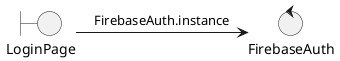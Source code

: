 @startuml
boundary LoginPage
control FirebaseAuth

(LoginPage) -> (FirebaseAuth): FirebaseAuth.instance
@enduml
